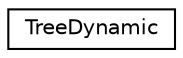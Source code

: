 digraph G
{
  edge [fontname="Helvetica",fontsize="10",labelfontname="Helvetica",labelfontsize="10"];
  node [fontname="Helvetica",fontsize="10",shape=record];
  rankdir="LR";
  Node1 [label="TreeDynamic",height=0.2,width=0.4,color="black", fillcolor="white", style="filled",URL="$d2/d93/classTreeDynamic.html"];
}
